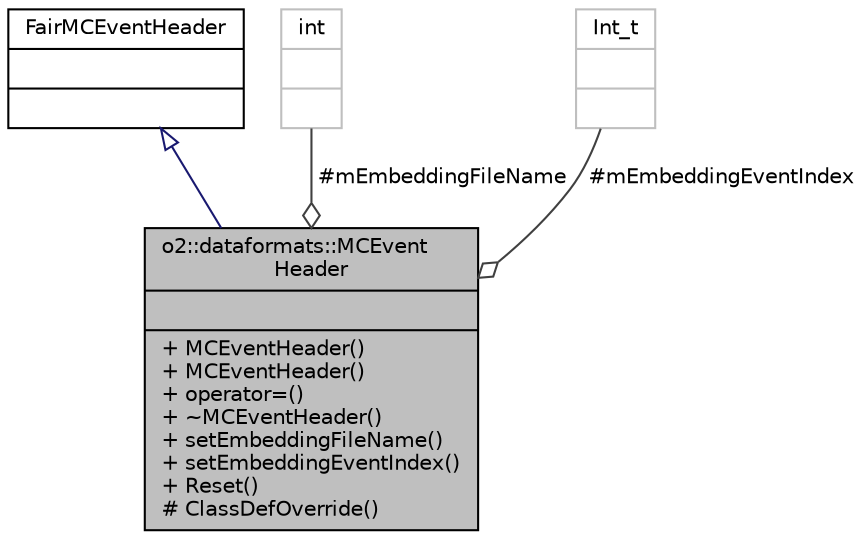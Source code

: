 digraph "o2::dataformats::MCEventHeader"
{
 // INTERACTIVE_SVG=YES
  bgcolor="transparent";
  edge [fontname="Helvetica",fontsize="10",labelfontname="Helvetica",labelfontsize="10"];
  node [fontname="Helvetica",fontsize="10",shape=record];
  Node1 [label="{o2::dataformats::MCEvent\lHeader\n||+ MCEventHeader()\l+ MCEventHeader()\l+ operator=()\l+ ~MCEventHeader()\l+ setEmbeddingFileName()\l+ setEmbeddingEventIndex()\l+ Reset()\l# ClassDefOverride()\l}",height=0.2,width=0.4,color="black", fillcolor="grey75", style="filled" fontcolor="black"];
  Node2 -> Node1 [dir="back",color="midnightblue",fontsize="10",style="solid",arrowtail="onormal",fontname="Helvetica"];
  Node2 [label="{FairMCEventHeader\n||}",height=0.2,width=0.4,color="black",URL="$dd/d8f/classFairMCEventHeader.html"];
  Node3 -> Node1 [color="grey25",fontsize="10",style="solid",label=" #mEmbeddingFileName" ,arrowhead="odiamond",fontname="Helvetica"];
  Node3 [label="{int\n||}",height=0.2,width=0.4,color="grey75"];
  Node4 -> Node1 [color="grey25",fontsize="10",style="solid",label=" #mEmbeddingEventIndex" ,arrowhead="odiamond",fontname="Helvetica"];
  Node4 [label="{Int_t\n||}",height=0.2,width=0.4,color="grey75"];
}
